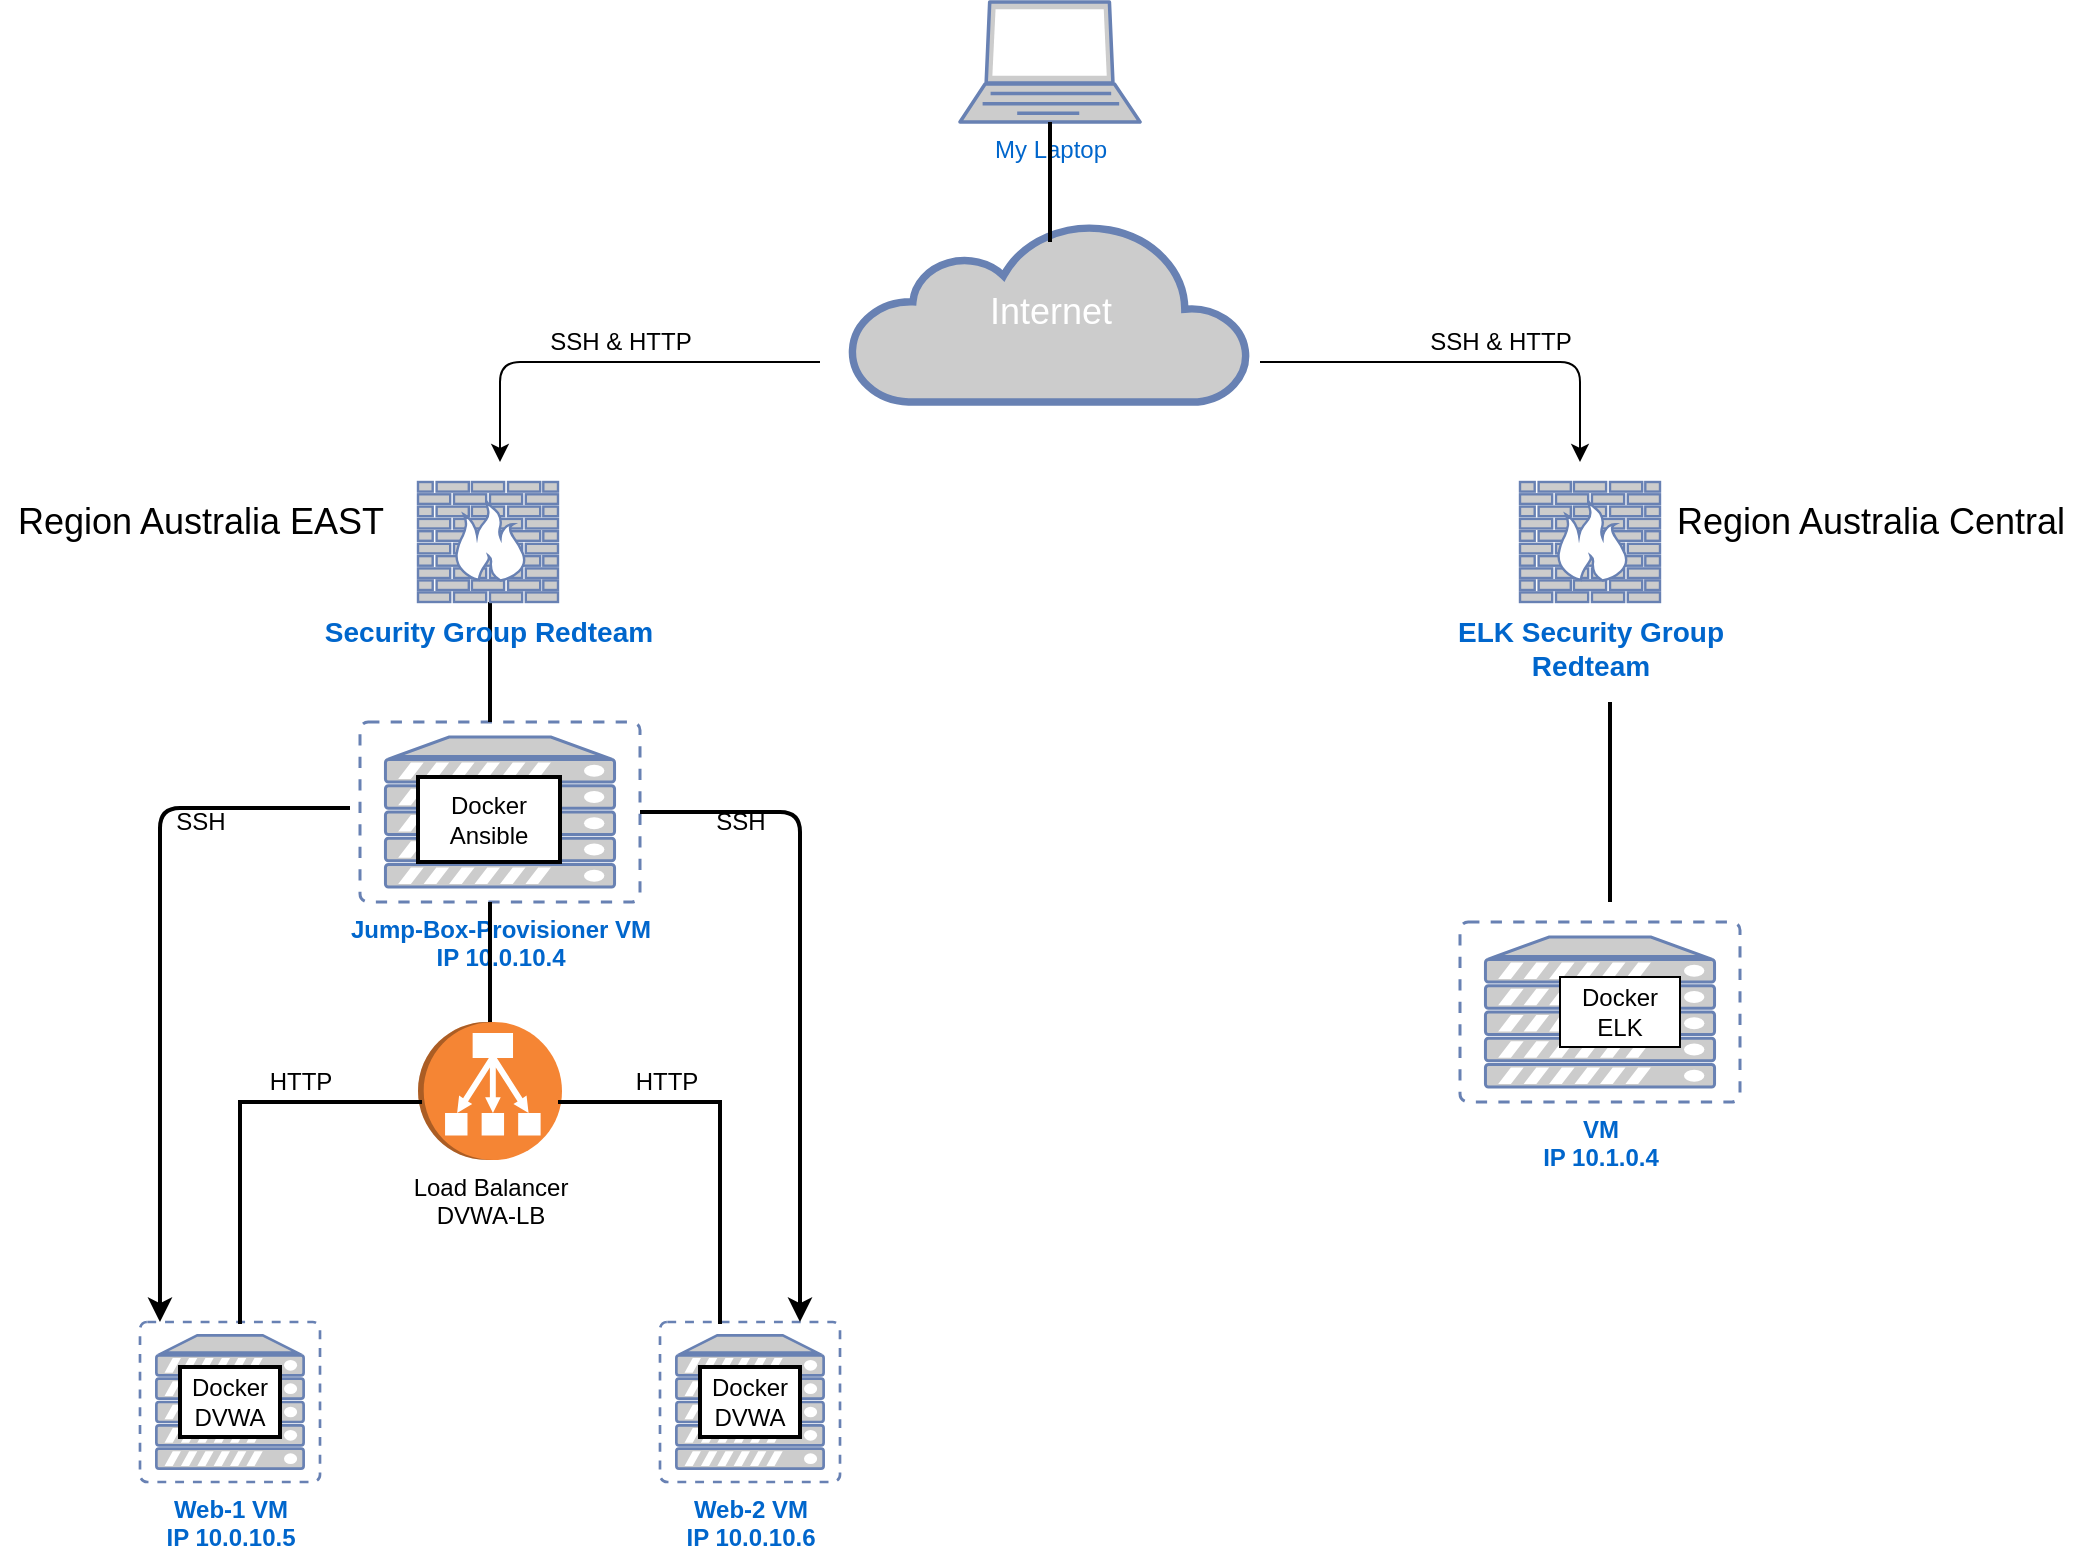 <mxfile version="14.7.0" type="device"><diagram id="XDEfTVMqusP0_f5iriF4" name="Page-1"><mxGraphModel dx="1422" dy="705" grid="1" gridSize="10" guides="1" tooltips="1" connect="1" arrows="1" fold="1" page="1" pageScale="1" pageWidth="1169" pageHeight="827" math="0" shadow="0"><root><mxCell id="0"/><mxCell id="1" parent="0"/><mxCell id="5QdRutwLJs-TYqdI6B-d-79" value="My Laptop" style="fontColor=#0066CC;verticalAlign=top;verticalLabelPosition=bottom;labelPosition=center;align=center;html=1;outlineConnect=0;fillColor=#CCCCCC;strokeColor=#6881B3;gradientColor=none;gradientDirection=north;strokeWidth=2;shape=mxgraph.networks.laptop;" parent="1" vertex="1"><mxGeometry x="510" y="20" width="90" height="60" as="geometry"/></mxCell><mxCell id="5QdRutwLJs-TYqdI6B-d-80" value="&lt;font style=&quot;font-size: 18px&quot;&gt;Internet&lt;/font&gt;" style="html=1;outlineConnect=0;fillColor=#CCCCCC;strokeColor=#6881B3;gradientColor=none;gradientDirection=north;strokeWidth=2;shape=mxgraph.networks.cloud;fontColor=#ffffff;" parent="1" vertex="1"><mxGeometry x="455.63" y="130" width="198.75" height="90" as="geometry"/></mxCell><mxCell id="5QdRutwLJs-TYqdI6B-d-81" value="&lt;b&gt;Jump-Box-Provisioner VM&lt;br&gt;IP 10.0.10.4&lt;/b&gt;" style="fontColor=#0066CC;verticalAlign=top;verticalLabelPosition=bottom;labelPosition=center;align=center;html=1;outlineConnect=0;fillColor=#CCCCCC;strokeColor=#6881B3;gradientColor=none;gradientDirection=north;strokeWidth=2;shape=mxgraph.networks.virtual_server;" parent="1" vertex="1"><mxGeometry x="210" y="380" width="140" height="90" as="geometry"/></mxCell><mxCell id="5QdRutwLJs-TYqdI6B-d-82" value="&lt;b&gt;Web-1 VM&lt;br&gt;IP 10.0.10.5&lt;/b&gt;" style="fontColor=#0066CC;verticalAlign=top;verticalLabelPosition=bottom;labelPosition=center;align=center;html=1;outlineConnect=0;fillColor=#CCCCCC;strokeColor=#6881B3;gradientColor=none;gradientDirection=north;strokeWidth=2;shape=mxgraph.networks.virtual_server;" parent="1" vertex="1"><mxGeometry x="100" y="680" width="90" height="80" as="geometry"/></mxCell><mxCell id="5QdRutwLJs-TYqdI6B-d-83" value="&lt;b&gt;Web-2 VM&lt;br&gt;IP 10.0.10.6&lt;/b&gt;" style="fontColor=#0066CC;verticalAlign=top;verticalLabelPosition=bottom;labelPosition=center;align=center;html=1;outlineConnect=0;fillColor=#CCCCCC;strokeColor=#6881B3;gradientColor=none;gradientDirection=north;strokeWidth=2;shape=mxgraph.networks.virtual_server;" parent="1" vertex="1"><mxGeometry x="360" y="680" width="90" height="80" as="geometry"/></mxCell><mxCell id="5QdRutwLJs-TYqdI6B-d-84" value="Load Balancer&lt;br&gt;DVWA-LB&lt;br&gt;" style="outlineConnect=0;dashed=0;verticalLabelPosition=bottom;verticalAlign=top;align=center;html=1;shape=mxgraph.aws3.classic_load_balancer;fillColor=#F58534;gradientColor=none;direction=south;" parent="1" vertex="1"><mxGeometry x="239" y="530" width="72" height="69" as="geometry"/></mxCell><mxCell id="5QdRutwLJs-TYqdI6B-d-85" value="Docker&lt;br&gt;DVWA" style="rounded=0;whiteSpace=wrap;html=1;strokeWidth=2;" parent="1" vertex="1"><mxGeometry x="120" y="702.5" width="50" height="35" as="geometry"/></mxCell><mxCell id="5QdRutwLJs-TYqdI6B-d-86" value="Docker&lt;br&gt;DVWA" style="rounded=0;whiteSpace=wrap;html=1;strokeWidth=2;" parent="1" vertex="1"><mxGeometry x="380" y="702.5" width="50" height="35" as="geometry"/></mxCell><mxCell id="5QdRutwLJs-TYqdI6B-d-87" value="Docker&lt;br&gt;Ansible" style="rounded=0;whiteSpace=wrap;html=1;strokeWidth=2;" parent="1" vertex="1"><mxGeometry x="239" y="407.5" width="71" height="42.5" as="geometry"/></mxCell><mxCell id="5QdRutwLJs-TYqdI6B-d-88" value="" style="shape=partialRectangle;whiteSpace=wrap;html=1;bottom=0;right=0;fillColor=none;strokeWidth=2;" parent="1" vertex="1"><mxGeometry x="150" y="570" width="90" height="110" as="geometry"/></mxCell><mxCell id="5QdRutwLJs-TYqdI6B-d-89" value="" style="shape=partialRectangle;whiteSpace=wrap;html=1;bottom=0;right=0;fillColor=none;strokeWidth=2;direction=south;" parent="1" vertex="1"><mxGeometry x="310" y="570" width="80" height="110" as="geometry"/></mxCell><mxCell id="5QdRutwLJs-TYqdI6B-d-90" value="" style="line;strokeWidth=2;direction=south;html=1;" parent="1" vertex="1"><mxGeometry x="270" y="470" width="10" height="60" as="geometry"/></mxCell><mxCell id="5QdRutwLJs-TYqdI6B-d-91" value="" style="line;strokeWidth=2;direction=south;html=1;" parent="1" vertex="1"><mxGeometry x="270" y="320" width="10" height="60" as="geometry"/></mxCell><mxCell id="5QdRutwLJs-TYqdI6B-d-92" value="SSH" style="text;html=1;align=center;verticalAlign=middle;resizable=0;points=[];autosize=1;strokeColor=none;" parent="1" vertex="1"><mxGeometry x="110" y="420" width="40" height="20" as="geometry"/></mxCell><mxCell id="5QdRutwLJs-TYqdI6B-d-93" value="SSH" style="text;html=1;align=center;verticalAlign=middle;resizable=0;points=[];autosize=1;strokeColor=none;" parent="1" vertex="1"><mxGeometry x="380" y="420" width="40" height="20" as="geometry"/></mxCell><mxCell id="5QdRutwLJs-TYqdI6B-d-94" value="" style="edgeStyle=segmentEdgeStyle;endArrow=classic;html=1;strokeWidth=2;entryX=0.111;entryY=0;entryDx=0;entryDy=0;entryPerimeter=0;" parent="1" target="5QdRutwLJs-TYqdI6B-d-82" edge="1"><mxGeometry width="50" height="50" relative="1" as="geometry"><mxPoint x="205" y="423" as="sourcePoint"/><mxPoint x="135" y="505" as="targetPoint"/></mxGeometry></mxCell><mxCell id="5QdRutwLJs-TYqdI6B-d-95" value="" style="edgeStyle=segmentEdgeStyle;endArrow=classic;html=1;strokeWidth=2;exitX=1;exitY=0.5;exitDx=0;exitDy=0;exitPerimeter=0;" parent="1" source="5QdRutwLJs-TYqdI6B-d-81" target="5QdRutwLJs-TYqdI6B-d-83" edge="1"><mxGeometry width="50" height="50" relative="1" as="geometry"><mxPoint x="525.01" y="423" as="sourcePoint"/><mxPoint x="430" y="680" as="targetPoint"/><Array as="points"><mxPoint x="430" y="425"/></Array></mxGeometry></mxCell><mxCell id="5QdRutwLJs-TYqdI6B-d-96" value="HTTP" style="text;html=1;align=center;verticalAlign=middle;resizable=0;points=[];autosize=1;strokeColor=none;" parent="1" vertex="1"><mxGeometry x="155" y="550" width="50" height="20" as="geometry"/></mxCell><mxCell id="5QdRutwLJs-TYqdI6B-d-97" value="HTTP" style="text;html=1;align=center;verticalAlign=middle;resizable=0;points=[];autosize=1;strokeColor=none;" parent="1" vertex="1"><mxGeometry x="337.75" y="550" width="50" height="20" as="geometry"/></mxCell><mxCell id="5QdRutwLJs-TYqdI6B-d-100" value="&lt;b&gt;VM&lt;br&gt;IP 10.1.0.4&lt;/b&gt;" style="fontColor=#0066CC;verticalAlign=top;verticalLabelPosition=bottom;labelPosition=center;align=center;html=1;outlineConnect=0;fillColor=#CCCCCC;strokeColor=#6881B3;gradientColor=none;gradientDirection=north;strokeWidth=2;shape=mxgraph.networks.virtual_server;" parent="1" vertex="1"><mxGeometry x="760" y="480" width="140" height="90" as="geometry"/></mxCell><mxCell id="5QdRutwLJs-TYqdI6B-d-101" value="Docker &lt;br&gt;ELK" style="rounded=0;whiteSpace=wrap;html=1;" parent="1" vertex="1"><mxGeometry x="810" y="507.5" width="60" height="35" as="geometry"/></mxCell><mxCell id="5QdRutwLJs-TYqdI6B-d-102" value="&lt;font style=&quot;font-size: 14px&quot;&gt;&lt;b&gt;Security Group Redteam&lt;/b&gt;&lt;/font&gt;" style="fontColor=#0066CC;verticalAlign=top;verticalLabelPosition=bottom;labelPosition=center;align=center;html=1;outlineConnect=0;fillColor=#CCCCCC;strokeColor=#6881B3;gradientColor=none;gradientDirection=north;strokeWidth=2;shape=mxgraph.networks.firewall;" parent="1" vertex="1"><mxGeometry x="239" y="260" width="70" height="60" as="geometry"/></mxCell><mxCell id="5QdRutwLJs-TYqdI6B-d-103" value="&lt;font style=&quot;font-size: 14px&quot;&gt;&lt;b&gt;ELK Security Group &lt;br&gt;Redteam&lt;/b&gt;&lt;/font&gt;" style="fontColor=#0066CC;verticalAlign=top;verticalLabelPosition=bottom;labelPosition=center;align=center;html=1;outlineConnect=0;fillColor=#CCCCCC;strokeColor=#6881B3;gradientColor=none;gradientDirection=north;strokeWidth=2;shape=mxgraph.networks.firewall;" parent="1" vertex="1"><mxGeometry x="790" y="260" width="70" height="60" as="geometry"/></mxCell><mxCell id="5QdRutwLJs-TYqdI6B-d-108" value="" style="line;strokeWidth=2;direction=south;html=1;" parent="1" vertex="1"><mxGeometry x="830" y="370" width="10" height="100" as="geometry"/></mxCell><mxCell id="5QdRutwLJs-TYqdI6B-d-110" value="" style="edgeStyle=segmentEdgeStyle;endArrow=classic;html=1;" parent="1" edge="1"><mxGeometry width="50" height="50" relative="1" as="geometry"><mxPoint x="440" y="200" as="sourcePoint"/><mxPoint x="280" y="250" as="targetPoint"/><Array as="points"><mxPoint x="440" y="200"/><mxPoint x="280" y="200"/></Array></mxGeometry></mxCell><mxCell id="5QdRutwLJs-TYqdI6B-d-111" value="" style="edgeStyle=segmentEdgeStyle;endArrow=classic;html=1;" parent="1" edge="1"><mxGeometry width="50" height="50" relative="1" as="geometry"><mxPoint x="660" y="200" as="sourcePoint"/><mxPoint x="820" y="250" as="targetPoint"/></mxGeometry></mxCell><mxCell id="5QdRutwLJs-TYqdI6B-d-112" value="SSH &amp;amp; HTTP" style="text;html=1;align=center;verticalAlign=middle;resizable=0;points=[];autosize=1;strokeColor=none;" parent="1" vertex="1"><mxGeometry x="295" y="180" width="90" height="20" as="geometry"/></mxCell><mxCell id="5QdRutwLJs-TYqdI6B-d-113" value="SSH &amp;amp; HTTP" style="text;html=1;align=center;verticalAlign=middle;resizable=0;points=[];autosize=1;strokeColor=none;" parent="1" vertex="1"><mxGeometry x="735" y="180" width="90" height="20" as="geometry"/></mxCell><mxCell id="5QdRutwLJs-TYqdI6B-d-114" value="&lt;font style=&quot;font-size: 18px&quot;&gt;Region Australia EAST&lt;/font&gt;" style="text;html=1;align=center;verticalAlign=middle;resizable=0;points=[];autosize=1;strokeColor=none;" parent="1" vertex="1"><mxGeometry x="30" y="270" width="200" height="20" as="geometry"/></mxCell><mxCell id="5QdRutwLJs-TYqdI6B-d-115" value="&lt;font style=&quot;font-size: 18px&quot;&gt;Region Australia Central&lt;/font&gt;" style="text;html=1;align=center;verticalAlign=middle;resizable=0;points=[];autosize=1;strokeColor=none;" parent="1" vertex="1"><mxGeometry x="860" y="270" width="210" height="20" as="geometry"/></mxCell><mxCell id="5QdRutwLJs-TYqdI6B-d-116" value="" style="line;strokeWidth=2;direction=south;html=1;" parent="1" vertex="1"><mxGeometry x="550.01" y="80" width="10" height="60" as="geometry"/></mxCell></root></mxGraphModel></diagram></mxfile>